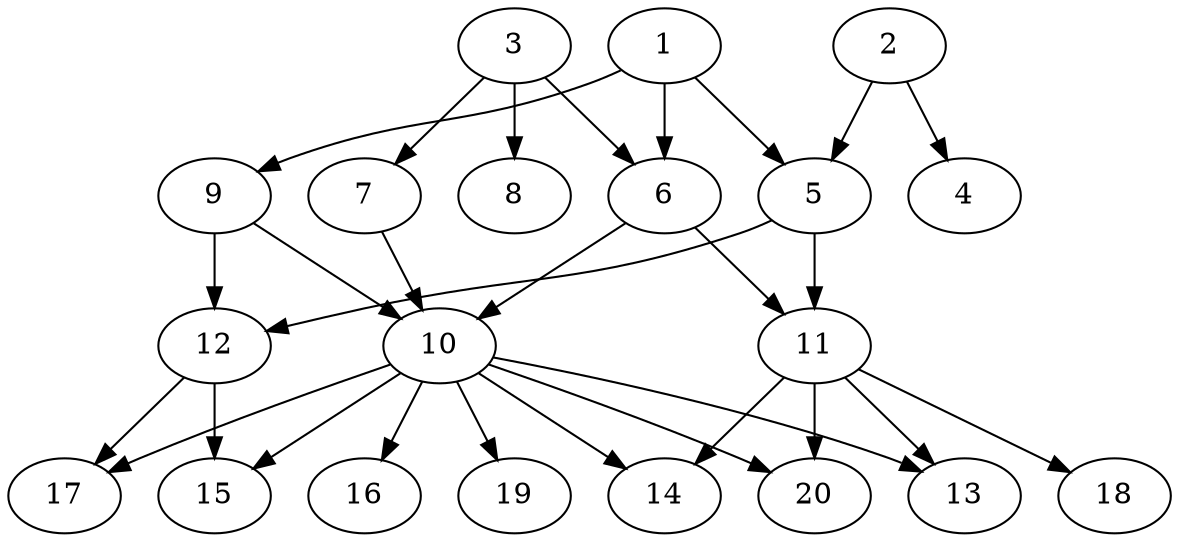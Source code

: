 // DAG automatically generated by daggen at Tue Jul 23 14:23:30 2019
// ./daggen --dot -n 20 --ccr 0.4 --fat 0.6 --regular 0.5 --density 0.6 --mindata 5242880 --maxdata 52428800 
digraph G {
  1 [size="122608640", alpha="0.06", expect_size="49043456"] 
  1 -> 5 [size ="49043456"]
  1 -> 6 [size ="49043456"]
  1 -> 9 [size ="49043456"]
  2 [size="102522880", alpha="0.00", expect_size="41009152"] 
  2 -> 4 [size ="41009152"]
  2 -> 5 [size ="41009152"]
  3 [size="56954880", alpha="0.14", expect_size="22781952"] 
  3 -> 6 [size ="22781952"]
  3 -> 7 [size ="22781952"]
  3 -> 8 [size ="22781952"]
  4 [size="68096000", alpha="0.05", expect_size="27238400"] 
  5 [size="123061760", alpha="0.12", expect_size="49224704"] 
  5 -> 11 [size ="49224704"]
  5 -> 12 [size ="49224704"]
  6 [size="105438720", alpha="0.09", expect_size="42175488"] 
  6 -> 10 [size ="42175488"]
  6 -> 11 [size ="42175488"]
  7 [size="81984000", alpha="0.01", expect_size="32793600"] 
  7 -> 10 [size ="32793600"]
  8 [size="55296000", alpha="0.05", expect_size="22118400"] 
  9 [size="47444480", alpha="0.08", expect_size="18977792"] 
  9 -> 10 [size ="18977792"]
  9 -> 12 [size ="18977792"]
  10 [size="62528000", alpha="0.10", expect_size="25011200"] 
  10 -> 13 [size ="25011200"]
  10 -> 14 [size ="25011200"]
  10 -> 15 [size ="25011200"]
  10 -> 16 [size ="25011200"]
  10 -> 17 [size ="25011200"]
  10 -> 19 [size ="25011200"]
  10 -> 20 [size ="25011200"]
  11 [size="53808640", alpha="0.17", expect_size="21523456"] 
  11 -> 13 [size ="21523456"]
  11 -> 14 [size ="21523456"]
  11 -> 18 [size ="21523456"]
  11 -> 20 [size ="21523456"]
  12 [size="86755840", alpha="0.13", expect_size="34702336"] 
  12 -> 15 [size ="34702336"]
  12 -> 17 [size ="34702336"]
  13 [size="87959040", alpha="0.18", expect_size="35183616"] 
  14 [size="50485760", alpha="0.16", expect_size="20194304"] 
  15 [size="80762880", alpha="0.19", expect_size="32305152"] 
  16 [size="30986240", alpha="0.13", expect_size="12394496"] 
  17 [size="81792000", alpha="0.13", expect_size="32716800"] 
  18 [size="87357440", alpha="0.10", expect_size="34942976"] 
  19 [size="114337280", alpha="0.13", expect_size="45734912"] 
  20 [size="44912640", alpha="0.09", expect_size="17965056"] 
}
